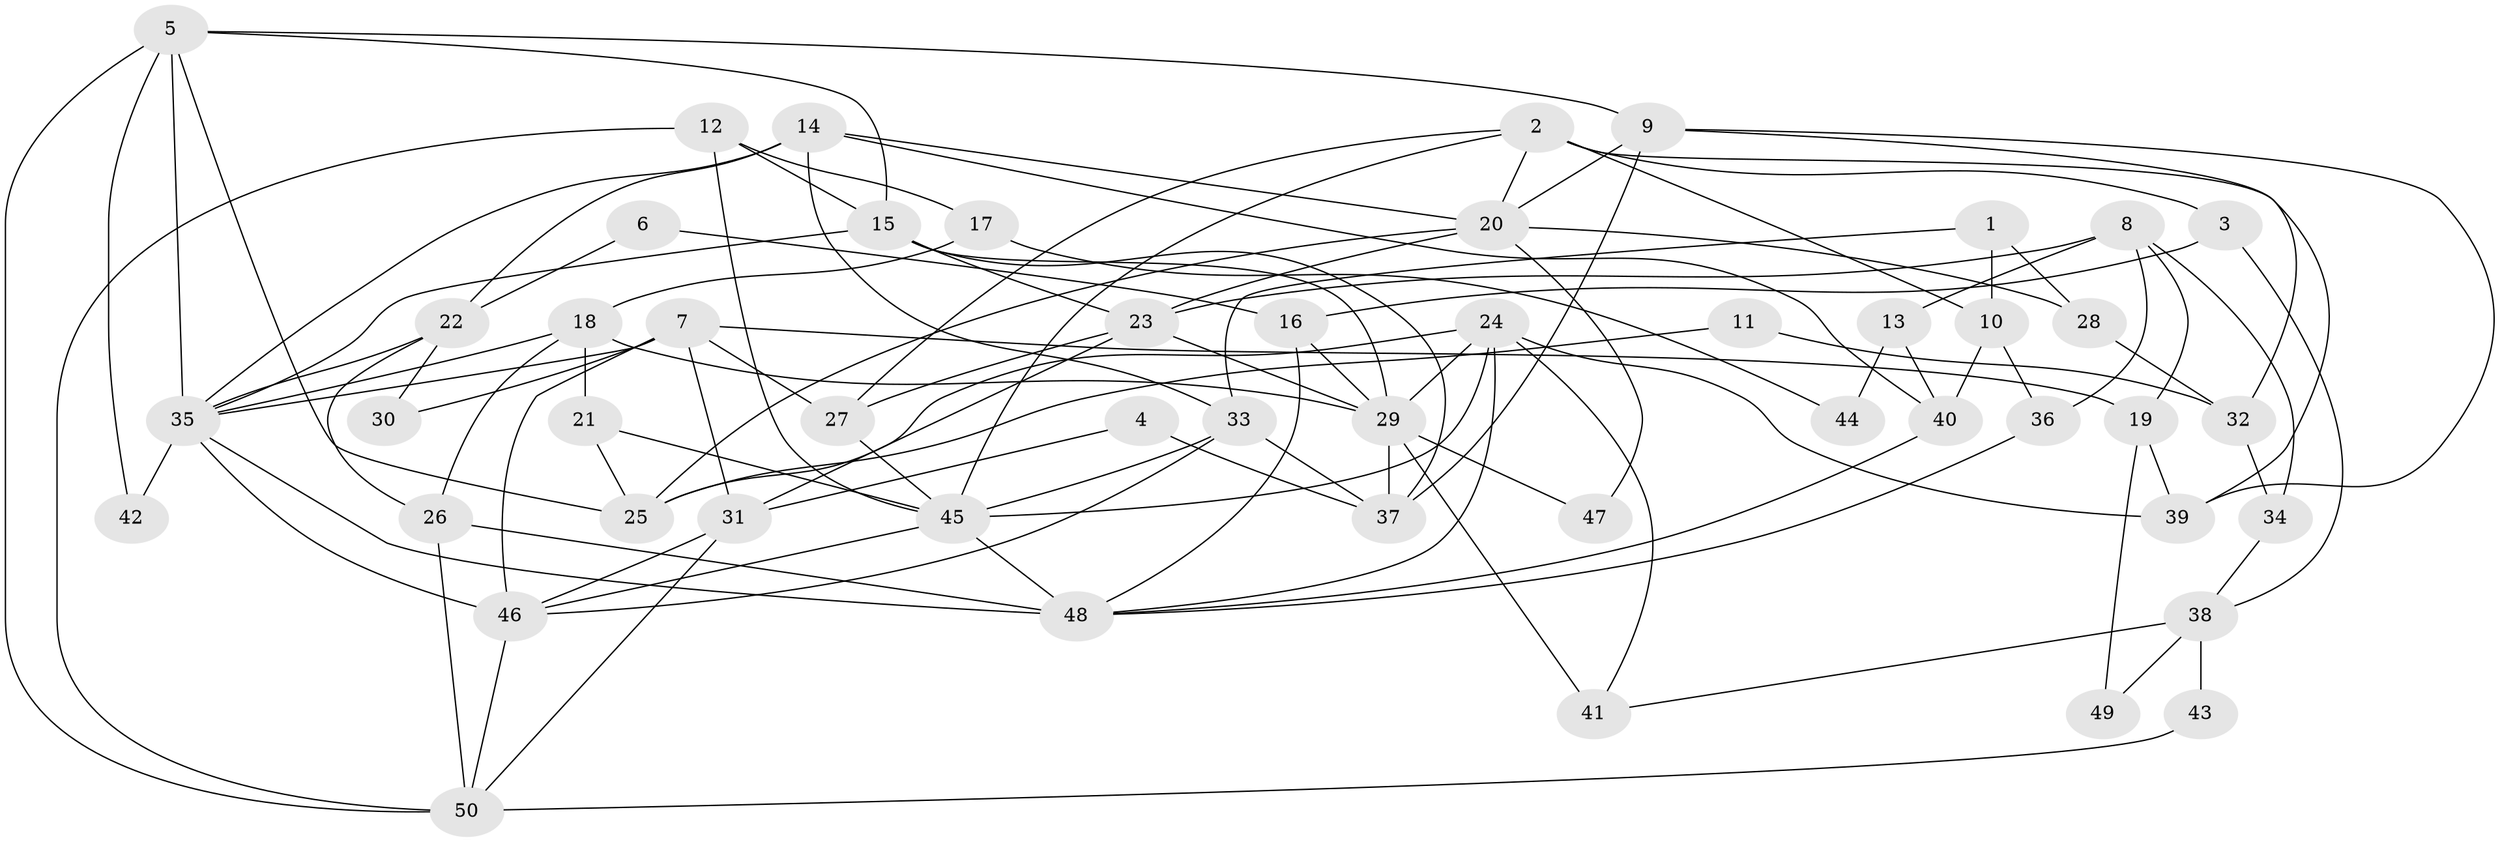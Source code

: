 // original degree distribution, {3: 0.2714285714285714, 2: 0.15714285714285714, 5: 0.21428571428571427, 4: 0.2, 6: 0.1, 7: 0.05714285714285714}
// Generated by graph-tools (version 1.1) at 2025/37/03/04/25 23:37:14]
// undirected, 50 vertices, 109 edges
graph export_dot {
  node [color=gray90,style=filled];
  1;
  2;
  3;
  4;
  5;
  6;
  7;
  8;
  9;
  10;
  11;
  12;
  13;
  14;
  15;
  16;
  17;
  18;
  19;
  20;
  21;
  22;
  23;
  24;
  25;
  26;
  27;
  28;
  29;
  30;
  31;
  32;
  33;
  34;
  35;
  36;
  37;
  38;
  39;
  40;
  41;
  42;
  43;
  44;
  45;
  46;
  47;
  48;
  49;
  50;
  1 -- 10 [weight=1.0];
  1 -- 28 [weight=1.0];
  1 -- 33 [weight=1.0];
  2 -- 3 [weight=1.0];
  2 -- 10 [weight=1.0];
  2 -- 20 [weight=1.0];
  2 -- 27 [weight=1.0];
  2 -- 39 [weight=1.0];
  2 -- 45 [weight=1.0];
  3 -- 16 [weight=1.0];
  3 -- 38 [weight=1.0];
  4 -- 31 [weight=1.0];
  4 -- 37 [weight=1.0];
  5 -- 9 [weight=1.0];
  5 -- 15 [weight=1.0];
  5 -- 25 [weight=1.0];
  5 -- 35 [weight=1.0];
  5 -- 42 [weight=2.0];
  5 -- 50 [weight=1.0];
  6 -- 16 [weight=1.0];
  6 -- 22 [weight=1.0];
  7 -- 19 [weight=1.0];
  7 -- 27 [weight=2.0];
  7 -- 30 [weight=1.0];
  7 -- 31 [weight=1.0];
  7 -- 35 [weight=1.0];
  7 -- 46 [weight=2.0];
  8 -- 13 [weight=1.0];
  8 -- 19 [weight=1.0];
  8 -- 23 [weight=1.0];
  8 -- 34 [weight=1.0];
  8 -- 36 [weight=1.0];
  9 -- 20 [weight=1.0];
  9 -- 32 [weight=2.0];
  9 -- 37 [weight=1.0];
  9 -- 39 [weight=1.0];
  10 -- 36 [weight=1.0];
  10 -- 40 [weight=1.0];
  11 -- 25 [weight=1.0];
  11 -- 32 [weight=1.0];
  12 -- 15 [weight=1.0];
  12 -- 17 [weight=1.0];
  12 -- 45 [weight=1.0];
  12 -- 50 [weight=1.0];
  13 -- 40 [weight=1.0];
  13 -- 44 [weight=1.0];
  14 -- 20 [weight=1.0];
  14 -- 22 [weight=1.0];
  14 -- 33 [weight=1.0];
  14 -- 35 [weight=1.0];
  14 -- 40 [weight=1.0];
  15 -- 23 [weight=1.0];
  15 -- 29 [weight=1.0];
  15 -- 35 [weight=1.0];
  15 -- 37 [weight=1.0];
  16 -- 29 [weight=1.0];
  16 -- 48 [weight=1.0];
  17 -- 18 [weight=1.0];
  17 -- 44 [weight=1.0];
  18 -- 21 [weight=1.0];
  18 -- 26 [weight=1.0];
  18 -- 29 [weight=2.0];
  18 -- 35 [weight=1.0];
  19 -- 39 [weight=1.0];
  19 -- 49 [weight=1.0];
  20 -- 23 [weight=1.0];
  20 -- 25 [weight=1.0];
  20 -- 28 [weight=1.0];
  20 -- 47 [weight=1.0];
  21 -- 25 [weight=1.0];
  21 -- 45 [weight=2.0];
  22 -- 26 [weight=1.0];
  22 -- 30 [weight=1.0];
  22 -- 35 [weight=1.0];
  23 -- 27 [weight=1.0];
  23 -- 29 [weight=1.0];
  23 -- 31 [weight=1.0];
  24 -- 25 [weight=1.0];
  24 -- 29 [weight=1.0];
  24 -- 39 [weight=1.0];
  24 -- 41 [weight=1.0];
  24 -- 45 [weight=1.0];
  24 -- 48 [weight=1.0];
  26 -- 48 [weight=1.0];
  26 -- 50 [weight=1.0];
  27 -- 45 [weight=1.0];
  28 -- 32 [weight=1.0];
  29 -- 37 [weight=1.0];
  29 -- 41 [weight=2.0];
  29 -- 47 [weight=2.0];
  31 -- 46 [weight=1.0];
  31 -- 50 [weight=1.0];
  32 -- 34 [weight=1.0];
  33 -- 37 [weight=1.0];
  33 -- 45 [weight=1.0];
  33 -- 46 [weight=1.0];
  34 -- 38 [weight=1.0];
  35 -- 42 [weight=1.0];
  35 -- 46 [weight=2.0];
  35 -- 48 [weight=1.0];
  36 -- 48 [weight=1.0];
  38 -- 41 [weight=1.0];
  38 -- 43 [weight=1.0];
  38 -- 49 [weight=1.0];
  40 -- 48 [weight=1.0];
  43 -- 50 [weight=1.0];
  45 -- 46 [weight=1.0];
  45 -- 48 [weight=2.0];
  46 -- 50 [weight=1.0];
}
